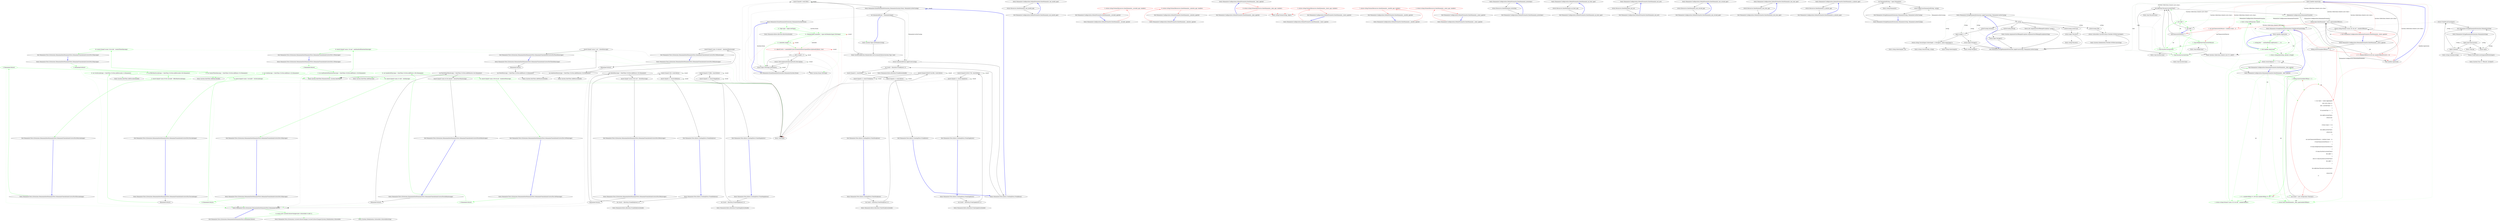 digraph  {
d27 [cluster="Humanizer.Tests.Extensions.RomanianDateHumanizeTests.RomanianTranslationIsCorrectFor2SecondsAgo()", color=green, community=0, label="9: var twoSecondsAgo = DateTime.UtcNow.AddSeconds(-2).Humanize()", span="58-58"];
d26 [cluster="Humanizer.Tests.Extensions.RomanianDateHumanizeTests.RomanianTranslationIsCorrectFor2SecondsAgo()", label="RomanianCulture()", span="56-56"];
d28 [cluster="Humanizer.Tests.Extensions.RomanianDateHumanizeTests.RomanianTranslationIsCorrectFor2SecondsAgo()", color=green, community=0, label="6: Assert.Equal(''acum 2 secunde'', twoSecondsAgo)", span="60-60"];
d30 [cluster="System.DateTime.AddSeconds(double)", label="Entry System.DateTime.AddSeconds(double)", span="0-0"];
d7 [cluster="System.DateTime.Humanize(bool, System.DateTime?)", label="Entry System.DateTime.Humanize(bool, System.DateTime?)", span="21-21"];
d29 [cluster="Humanizer.Tests.Extensions.RomanianDateHumanizeTests.RomanianTranslationIsCorrectFor2SecondsAgo()", label="Exit Humanizer.Tests.Extensions.RomanianDateHumanizeTests.RomanianTranslationIsCorrectFor2SecondsAgo()", span="54-54"];
d8 [cluster="Unk.Equal", label="Entry Unk.Equal", span=""];
d32 [cluster="Humanizer.Tests.Extensions.RomanianDateHumanizeTests.RomanianTranslationIsCorrectFor59SecondsAgo()", color=green, community=0, label="5: RomanianCulture()", span="67-67"];
d31 [cluster="Humanizer.Tests.Extensions.RomanianDateHumanizeTests.RomanianTranslationIsCorrectFor59SecondsAgo()", label="Entry Humanizer.Tests.Extensions.RomanianDateHumanizeTests.RomanianTranslationIsCorrectFor59SecondsAgo()", span="65-65"];
d33 [cluster="Humanizer.Tests.Extensions.RomanianDateHumanizeTests.RomanianTranslationIsCorrectFor59SecondsAgo()", color=green, community=0, label="6: var fiftyNineSecondsAgo = DateTime.UtcNow.AddSeconds(-59).Humanize()", span="69-69"];
d5 [cluster="Humanizer.Tests.Extensions.RomanianDateHumanizeTests.RomanianCulture()", label="Entry Humanizer.Tests.Extensions.RomanianDateHumanizeTests.RomanianCulture()", span="119-119"];
d34 [cluster="Humanizer.Tests.Extensions.RomanianDateHumanizeTests.RomanianTranslationIsCorrectFor59SecondsAgo()", color=green, community=0, label="5: Assert.Equal(''acum 59 de secunde'', fiftyNineSecondsAgo)", span="71-71"];
d35 [cluster="Humanizer.Tests.Extensions.RomanianDateHumanizeTests.RomanianTranslationIsCorrectFor59SecondsAgo()", label="Exit Humanizer.Tests.Extensions.RomanianDateHumanizeTests.RomanianTranslationIsCorrectFor59SecondsAgo()", span="65-65"];
d37 [cluster="Humanizer.Tests.Extensions.RomanianDateHumanizeTests.RomanianTranslationIsCorrectFor10DaysAgo()", color=green, community=0, label="6: RomanianCulture()", span="78-78"];
d36 [cluster="Humanizer.Tests.Extensions.RomanianDateHumanizeTests.RomanianTranslationIsCorrectFor10DaysAgo()", label="Entry Humanizer.Tests.Extensions.RomanianDateHumanizeTests.RomanianTranslationIsCorrectFor10DaysAgo()", span="76-76"];
d38 [cluster="Humanizer.Tests.Extensions.RomanianDateHumanizeTests.RomanianTranslationIsCorrectFor10DaysAgo()", color=green, community=0, label="5: var tenDaysAgo = DateTime.UtcNow.AddDays(-10).Humanize()", span="80-80"];
d39 [cluster="Humanizer.Tests.Extensions.RomanianDateHumanizeTests.RomanianTranslationIsCorrectFor10DaysAgo()", color=green, community=0, label="10: Assert.Equal(''acum 10 zile'', tenDaysAgo)", span="82-82"];
d41 [cluster="System.DateTime.AddDays(double)", label="Entry System.DateTime.AddDays(double)", span="0-0"];
d40 [cluster="Humanizer.Tests.Extensions.RomanianDateHumanizeTests.RomanianTranslationIsCorrectFor10DaysAgo()", label="Exit Humanizer.Tests.Extensions.RomanianDateHumanizeTests.RomanianTranslationIsCorrectFor10DaysAgo()", span="76-76"];
d43 [cluster="Humanizer.Tests.Extensions.RomanianDateHumanizeTests.RomanianTranslationIsCorrectFor23DaysAgo()", color=green, community=0, label="5: RomanianCulture()", span="89-89"];
d42 [cluster="Humanizer.Tests.Extensions.RomanianDateHumanizeTests.RomanianTranslationIsCorrectFor23DaysAgo()", label="Entry Humanizer.Tests.Extensions.RomanianDateHumanizeTests.RomanianTranslationIsCorrectFor23DaysAgo()", span="87-87"];
d44 [cluster="Humanizer.Tests.Extensions.RomanianDateHumanizeTests.RomanianTranslationIsCorrectFor23DaysAgo()", color=green, community=0, label="6: var twentyThreeDaysAgo = DateTime.UtcNow.AddDays(-23).Humanize()", span="91-91"];
d45 [cluster="Humanizer.Tests.Extensions.RomanianDateHumanizeTests.RomanianTranslationIsCorrectFor23DaysAgo()", color=green, community=0, label="10: Assert.Equal(''acum 23 de zile'', twentyThreeDaysAgo)", span="93-93"];
d46 [cluster="Humanizer.Tests.Extensions.RomanianDateHumanizeTests.RomanianTranslationIsCorrectFor23DaysAgo()", label="Exit Humanizer.Tests.Extensions.RomanianDateHumanizeTests.RomanianTranslationIsCorrectFor23DaysAgo()", span="87-87"];
d48 [cluster="Humanizer.Tests.Extensions.RomanianDateHumanizeTests.RomanianTranslationIsCorrectFor119YearsAgo()", color=green, community=0, label="1: RomanianCulture()", span="100-100"];
d47 [cluster="Humanizer.Tests.Extensions.RomanianDateHumanizeTests.RomanianTranslationIsCorrectFor119YearsAgo()", label="Entry Humanizer.Tests.Extensions.RomanianDateHumanizeTests.RomanianTranslationIsCorrectFor119YearsAgo()", span="98-98"];
d49 [cluster="Humanizer.Tests.Extensions.RomanianDateHumanizeTests.RomanianTranslationIsCorrectFor119YearsAgo()", color=green, community=0, label="5: var oneHundredNineteenYearsAgo = DateTime.UtcNow.AddYears(-119).Humanize()", span="102-102"];
d50 [cluster="Humanizer.Tests.Extensions.RomanianDateHumanizeTests.RomanianTranslationIsCorrectFor119YearsAgo()", color=green, community=0, label="6: Assert.Equal(''acum 119 ani'', oneHundredNineteenYearsAgo)", span="104-104"];
d52 [cluster="System.DateTime.AddYears(int)", label="Entry System.DateTime.AddYears(int)", span="0-0"];
d51 [cluster="Humanizer.Tests.Extensions.RomanianDateHumanizeTests.RomanianTranslationIsCorrectFor119YearsAgo()", label="Exit Humanizer.Tests.Extensions.RomanianDateHumanizeTests.RomanianTranslationIsCorrectFor119YearsAgo()", span="98-98"];
d54 [cluster="Humanizer.Tests.Extensions.RomanianDateHumanizeTests.RomanianTranslationIsCorrectFor100YearsAgo()", color=green, community=0, label="5: RomanianCulture()", span="111-111"];
d53 [cluster="Humanizer.Tests.Extensions.RomanianDateHumanizeTests.RomanianTranslationIsCorrectFor100YearsAgo()", label="Entry Humanizer.Tests.Extensions.RomanianDateHumanizeTests.RomanianTranslationIsCorrectFor100YearsAgo()", span="109-109"];
d55 [cluster="Humanizer.Tests.Extensions.RomanianDateHumanizeTests.RomanianTranslationIsCorrectFor100YearsAgo()", color=green, community=0, label="6: var hunderedYearsAgo = DateTime.UtcNow.AddYears(-100).Humanize()", span="113-113"];
d56 [cluster="Humanizer.Tests.Extensions.RomanianDateHumanizeTests.RomanianTranslationIsCorrectFor100YearsAgo()", color=green, community=0, label="10: Assert.Equal(''acum 100 de ani'', hunderedYearsAgo)", span="115-115"];
d57 [cluster="Humanizer.Tests.Extensions.RomanianDateHumanizeTests.RomanianTranslationIsCorrectFor100YearsAgo()", label="Exit Humanizer.Tests.Extensions.RomanianDateHumanizeTests.RomanianTranslationIsCorrectFor100YearsAgo()", span="109-109"];
d58 [cluster="Humanizer.Tests.Extensions.RomanianDateHumanizeTests.RomanianCulture()", color=green, community=0, label="6: return new CurrentCultureChanger(new CultureInfo(''ro-RO''));", span="121-121"];
d59 [cluster="Humanizer.Tests.Extensions.RomanianDateHumanizeTests.RomanianCulture()", label="Exit Humanizer.Tests.Extensions.RomanianDateHumanizeTests.RomanianCulture()", span="119-119"];
d60 [cluster="Humanizer.Tests.Extensions.CurrentCultureChanger.CurrentCultureChanger(System.Globalization.CultureInfo)", label="Entry Humanizer.Tests.Extensions.CurrentCultureChanger.CurrentCultureChanger(System.Globalization.CultureInfo)", span="14-14"];
d61 [cluster="System.Globalization.CultureInfo.CultureInfo(string)", label="Entry System.Globalization.CultureInfo.CultureInfo(string)", span="0-0"];
d25 [cluster="Humanizer.Tests.Extensions.RomanianDateHumanizeTests.RomanianTranslationIsCorrectFor2SecondsAgo()", label="Entry Humanizer.Tests.Extensions.RomanianDateHumanizeTests.RomanianTranslationIsCorrectFor2SecondsAgo()", span="54-54"];
d2 [cluster="Humanizer.Tests.Extensions.RomanianDateHumanizeTests.RomanianTranslationIsCorrectForThreeHoursAgo()", label="var threeHoursAgo = DateTime.UtcNow.AddHours(-3).Humanize()", span="14-14"];
d11 [cluster="Humanizer.Tests.Extensions.RomanianDateHumanizeTests.RomanianTranslationIsCorrectFor20HoursAgo()", label="var threeHoursAgo = DateTime.UtcNow.AddHours(-20).Humanize()", span="25-25"];
d16 [cluster="Humanizer.Tests.Extensions.RomanianDateHumanizeTests.RomanianTranslationIsCorrectFor19MinutesAgo()", label="var nineteenMinutesAgo = DateTime.UtcNow.AddMinutes(-19).Humanize()", span="36-36"];
d22 [cluster="Humanizer.Tests.Extensions.RomanianDateHumanizeTests.RomanianTranslationIsCorrectFor44MinutesAgo()", label="var fourtyFourMinutesAgo = DateTime.UtcNow.AddMinutes(-44).Humanize()", span="47-47"];
d3 [cluster="Humanizer.Tests.Extensions.RomanianDateHumanizeTests.RomanianTranslationIsCorrectForThreeHoursAgo()", label="Assert.Equal(''acum 3 ore'', threeHoursAgo)", span="16-16"];
d12 [cluster="Humanizer.Tests.Extensions.RomanianDateHumanizeTests.RomanianTranslationIsCorrectFor20HoursAgo()", label="Assert.Equal(''acum 20 de ore'', threeHoursAgo)", span="27-27"];
d17 [cluster="Humanizer.Tests.Extensions.RomanianDateHumanizeTests.RomanianTranslationIsCorrectFor19MinutesAgo()", label="Assert.Equal(''acum 19 minute'', nineteenMinutesAgo)", span="38-38"];
d23 [cluster="Humanizer.Tests.Extensions.RomanianDateHumanizeTests.RomanianTranslationIsCorrectFor44MinutesAgo()", label="Assert.Equal(''acum 44 de minute'', fourtyFourMinutesAgo)", span="49-49"];
d1 [cluster="Humanizer.Tests.Extensions.RomanianDateHumanizeTests.RomanianTranslationIsCorrectForThreeHoursAgo()", label="RomanianCulture()", span="12-12"];
d10 [cluster="Humanizer.Tests.Extensions.RomanianDateHumanizeTests.RomanianTranslationIsCorrectFor20HoursAgo()", label="RomanianCulture()", span="23-23"];
d15 [cluster="Humanizer.Tests.Extensions.RomanianDateHumanizeTests.RomanianTranslationIsCorrectFor19MinutesAgo()", label="RomanianCulture()", span="34-34"];
d21 [cluster="Humanizer.Tests.Extensions.RomanianDateHumanizeTests.RomanianTranslationIsCorrectFor44MinutesAgo()", label="RomanianCulture()", span="45-45"];
d6 [cluster="System.DateTime.AddHours(double)", label="Entry System.DateTime.AddHours(double)", span="0-0"];
d19 [cluster="System.DateTime.AddMinutes(double)", label="Entry System.DateTime.AddMinutes(double)", span="0-0"];
d4 [cluster="Humanizer.Tests.Extensions.RomanianDateHumanizeTests.RomanianTranslationIsCorrectForThreeHoursAgo()", label="Exit Humanizer.Tests.Extensions.RomanianDateHumanizeTests.RomanianTranslationIsCorrectForThreeHoursAgo()", span="10-10"];
d13 [cluster="Humanizer.Tests.Extensions.RomanianDateHumanizeTests.RomanianTranslationIsCorrectFor20HoursAgo()", label="Exit Humanizer.Tests.Extensions.RomanianDateHumanizeTests.RomanianTranslationIsCorrectFor20HoursAgo()", span="21-21"];
d18 [cluster="Humanizer.Tests.Extensions.RomanianDateHumanizeTests.RomanianTranslationIsCorrectFor19MinutesAgo()", label="Exit Humanizer.Tests.Extensions.RomanianDateHumanizeTests.RomanianTranslationIsCorrectFor19MinutesAgo()", span="32-32"];
d24 [cluster="Humanizer.Tests.Extensions.RomanianDateHumanizeTests.RomanianTranslationIsCorrectFor44MinutesAgo()", label="Exit Humanizer.Tests.Extensions.RomanianDateHumanizeTests.RomanianTranslationIsCorrectFor44MinutesAgo()", span="43-43"];
d0 [cluster="Humanizer.Tests.Extensions.RomanianDateHumanizeTests.RomanianTranslationIsCorrectForThreeHoursAgo()", label="Entry Humanizer.Tests.Extensions.RomanianDateHumanizeTests.RomanianTranslationIsCorrectForThreeHoursAgo()", span="10-10"];
d9 [cluster="Humanizer.Tests.Extensions.RomanianDateHumanizeTests.RomanianTranslationIsCorrectFor20HoursAgo()", label="Entry Humanizer.Tests.Extensions.RomanianDateHumanizeTests.RomanianTranslationIsCorrectFor20HoursAgo()", span="21-21"];
d14 [cluster="Humanizer.Tests.Extensions.RomanianDateHumanizeTests.RomanianTranslationIsCorrectFor19MinutesAgo()", label="Entry Humanizer.Tests.Extensions.RomanianDateHumanizeTests.RomanianTranslationIsCorrectFor19MinutesAgo()", span="32-32"];
d20 [cluster="Humanizer.Tests.Extensions.RomanianDateHumanizeTests.RomanianTranslationIsCorrectFor44MinutesAgo()", label="Entry Humanizer.Tests.Extensions.RomanianDateHumanizeTests.RomanianTranslationIsCorrectFor44MinutesAgo()", span="43-43"];
m0_28 [cluster="Humanizer.Configuration.DefaultFormatter.DateHumanize_one_month_ago()", file="DefaultFormatter.cs", label="Entry Humanizer.Configuration.DefaultFormatter.DateHumanize_one_month_ago()", span="51-51"];
m0_29 [cluster="Humanizer.Configuration.DefaultFormatter.DateHumanize_one_month_ago()", file="DefaultFormatter.cs", label="return Resources.DateHumanize_one_month_ago;", span="53-53"];
m0_30 [cluster="Humanizer.Configuration.DefaultFormatter.DateHumanize_one_month_ago()", file="DefaultFormatter.cs", label="Exit Humanizer.Configuration.DefaultFormatter.DateHumanize_one_month_ago()", span="51-51"];
m0_0 [cluster="Humanizer.Configuration.DefaultFormatter.DateHumanize__days_ago(int)", file="DefaultFormatter.cs", label="Entry Humanizer.Configuration.DefaultFormatter.DateHumanize__days_ago(int)", span="6-6"];
m0_1 [cluster="Humanizer.Configuration.DefaultFormatter.DateHumanize__days_ago(int)", color=red, community=0, file="DefaultFormatter.cs", label="9: return string.Format(Resources.DateHumanize__days_ago, number);", span="8-8"];
m0_2 [cluster="Humanizer.Configuration.DefaultFormatter.DateHumanize__days_ago(int)", file="DefaultFormatter.cs", label="Exit Humanizer.Configuration.DefaultFormatter.DateHumanize__days_ago(int)", span="6-6"];
m0_13 [cluster="Humanizer.Configuration.DefaultFormatter.DateHumanize__seconds_ago(int)", file="DefaultFormatter.cs", label="Entry Humanizer.Configuration.DefaultFormatter.DateHumanize__seconds_ago(int)", span="26-26"];
m0_14 [cluster="Humanizer.Configuration.DefaultFormatter.DateHumanize__seconds_ago(int)", color=red, community=0, file="DefaultFormatter.cs", label="2: return string.Format(Resources.DateHumanize__seconds_ago, number);", span="28-28"];
m0_15 [cluster="Humanizer.Configuration.DefaultFormatter.DateHumanize__seconds_ago(int)", file="DefaultFormatter.cs", label="Exit Humanizer.Configuration.DefaultFormatter.DateHumanize__seconds_ago(int)", span="26-26"];
m0_7 [cluster="Humanizer.Configuration.DefaultFormatter.DateHumanize__minutes_ago(int)", file="DefaultFormatter.cs", label="Entry Humanizer.Configuration.DefaultFormatter.DateHumanize__minutes_ago(int)", span="16-16"];
m0_8 [cluster="Humanizer.Configuration.DefaultFormatter.DateHumanize__minutes_ago(int)", color=red, community=0, file="DefaultFormatter.cs", label="9: return string.Format(Resources.DateHumanize__minutes_ago, number);", span="18-18"];
m0_9 [cluster="Humanizer.Configuration.DefaultFormatter.DateHumanize__minutes_ago(int)", file="DefaultFormatter.cs", label="Exit Humanizer.Configuration.DefaultFormatter.DateHumanize__minutes_ago(int)", span="16-16"];
m0_4 [cluster="Humanizer.Configuration.DefaultFormatter.DateHumanize__hours_ago(int)", file="DefaultFormatter.cs", label="Entry Humanizer.Configuration.DefaultFormatter.DateHumanize__hours_ago(int)", span="11-11"];
m0_5 [cluster="Humanizer.Configuration.DefaultFormatter.DateHumanize__hours_ago(int)", color=red, community=0, file="DefaultFormatter.cs", label="2: return string.Format(Resources.DateHumanize__hours_ago, number);", span="13-13"];
m0_6 [cluster="Humanizer.Configuration.DefaultFormatter.DateHumanize__hours_ago(int)", file="DefaultFormatter.cs", label="Exit Humanizer.Configuration.DefaultFormatter.DateHumanize__hours_ago(int)", span="11-11"];
m0_37 [cluster="Humanizer.Configuration.DefaultFormatter.DateHumanize_yesterday()", file="DefaultFormatter.cs", label="Entry Humanizer.Configuration.DefaultFormatter.DateHumanize_yesterday()", span="66-66"];
m0_38 [cluster="Humanizer.Configuration.DefaultFormatter.DateHumanize_yesterday()", file="DefaultFormatter.cs", label="return Resources.DateHumanize_yesterday;", span="68-68"];
m0_39 [cluster="Humanizer.Configuration.DefaultFormatter.DateHumanize_yesterday()", file="DefaultFormatter.cs", label="Exit Humanizer.Configuration.DefaultFormatter.DateHumanize_yesterday()", span="66-66"];
m0_10 [cluster="Humanizer.Configuration.DefaultFormatter.DateHumanize__months_ago(int)", file="DefaultFormatter.cs", label="Entry Humanizer.Configuration.DefaultFormatter.DateHumanize__months_ago(int)", span="21-21"];
m0_11 [cluster="Humanizer.Configuration.DefaultFormatter.DateHumanize__months_ago(int)", color=red, community=0, file="DefaultFormatter.cs", label="7: return string.Format(Resources.DateHumanize__months_ago, number);", span="23-23"];
m0_12 [cluster="Humanizer.Configuration.DefaultFormatter.DateHumanize__months_ago(int)", file="DefaultFormatter.cs", label="Exit Humanizer.Configuration.DefaultFormatter.DateHumanize__months_ago(int)", span="21-21"];
m0_22 [cluster="Humanizer.Configuration.DefaultFormatter.DateHumanize_an_hour_ago()", file="DefaultFormatter.cs", label="Entry Humanizer.Configuration.DefaultFormatter.DateHumanize_an_hour_ago()", span="41-41"];
m0_23 [cluster="Humanizer.Configuration.DefaultFormatter.DateHumanize_an_hour_ago()", file="DefaultFormatter.cs", label="return Resources.DateHumanize_an_hour_ago;", span="43-43"];
m0_24 [cluster="Humanizer.Configuration.DefaultFormatter.DateHumanize_an_hour_ago()", file="DefaultFormatter.cs", label="Exit Humanizer.Configuration.DefaultFormatter.DateHumanize_an_hour_ago()", span="41-41"];
m0_25 [cluster="Humanizer.Configuration.DefaultFormatter.DateHumanize_not_yet()", file="DefaultFormatter.cs", label="Entry Humanizer.Configuration.DefaultFormatter.DateHumanize_not_yet()", span="46-46"];
m0_26 [cluster="Humanizer.Configuration.DefaultFormatter.DateHumanize_not_yet()", file="DefaultFormatter.cs", label="return Resources.DateHumanize_not_yet;", span="48-48"];
m0_27 [cluster="Humanizer.Configuration.DefaultFormatter.DateHumanize_not_yet()", file="DefaultFormatter.cs", label="Exit Humanizer.Configuration.DefaultFormatter.DateHumanize_not_yet()", span="46-46"];
m0_16 [cluster="Humanizer.Configuration.DefaultFormatter.DateHumanize__years_ago(int)", file="DefaultFormatter.cs", label="Entry Humanizer.Configuration.DefaultFormatter.DateHumanize__years_ago(int)", span="31-31"];
m0_17 [cluster="Humanizer.Configuration.DefaultFormatter.DateHumanize__years_ago(int)", color=red, community=0, file="DefaultFormatter.cs", label="2: return string.Format(Resources.DateHumanize__years_ago, number);", span="33-33"];
m0_18 [cluster="Humanizer.Configuration.DefaultFormatter.DateHumanize__years_ago(int)", file="DefaultFormatter.cs", label="Exit Humanizer.Configuration.DefaultFormatter.DateHumanize__years_ago(int)", span="31-31"];
m0_31 [cluster="Humanizer.Configuration.DefaultFormatter.DateHumanize_one_second_ago()", file="DefaultFormatter.cs", label="Entry Humanizer.Configuration.DefaultFormatter.DateHumanize_one_second_ago()", span="56-56"];
m0_32 [cluster="Humanizer.Configuration.DefaultFormatter.DateHumanize_one_second_ago()", file="DefaultFormatter.cs", label="return Resources.DateHumanize_one_second_ago;", span="58-58"];
m0_33 [cluster="Humanizer.Configuration.DefaultFormatter.DateHumanize_one_second_ago()", file="DefaultFormatter.cs", label="Exit Humanizer.Configuration.DefaultFormatter.DateHumanize_one_second_ago()", span="56-56"];
m0_3 [cluster="string.Format(string, object)", file="DefaultFormatter.cs", label="Entry string.Format(string, object)", span="0-0"];
m0_34 [cluster="Humanizer.Configuration.DefaultFormatter.DateHumanize_one_year_ago()", file="DefaultFormatter.cs", label="Entry Humanizer.Configuration.DefaultFormatter.DateHumanize_one_year_ago()", span="61-61"];
m0_35 [cluster="Humanizer.Configuration.DefaultFormatter.DateHumanize_one_year_ago()", file="DefaultFormatter.cs", label="return Resources.DateHumanize_one_year_ago;", span="63-63"];
m0_36 [cluster="Humanizer.Configuration.DefaultFormatter.DateHumanize_one_year_ago()", file="DefaultFormatter.cs", label="Exit Humanizer.Configuration.DefaultFormatter.DateHumanize_one_year_ago()", span="61-61"];
m0_19 [cluster="Humanizer.Configuration.DefaultFormatter.DateHumanize_a_minute_ago()", file="DefaultFormatter.cs", label="Entry Humanizer.Configuration.DefaultFormatter.DateHumanize_a_minute_ago()", span="36-36"];
m0_20 [cluster="Humanizer.Configuration.DefaultFormatter.DateHumanize_a_minute_ago()", file="DefaultFormatter.cs", label="return Resources.DateHumanize_a_minute_ago;", span="38-38"];
m0_21 [cluster="Humanizer.Configuration.DefaultFormatter.DateHumanize_a_minute_ago()", file="DefaultFormatter.cs", label="Exit Humanizer.Configuration.DefaultFormatter.DateHumanize_a_minute_ago()", span="36-36"];
m1_13 [cluster="Humanizer.Tests.Bytes.CreatingTests.FromBits()", file="IFormatter.cs", label="Assert.Equal(8, result.Bits)", span="25-25"];
m1_23 [cluster="Humanizer.Tests.Bytes.CreatingTests.FromKilobytes()", file="IFormatter.cs", label="Entry Humanizer.Tests.Bytes.CreatingTests.FromKilobytes()", span="39-39"];
m1_24 [cluster="Humanizer.Tests.Bytes.CreatingTests.FromKilobytes()", file="IFormatter.cs", label="var result = ByteSize.FromKilobytes(1.5)", span="41-41"];
m1_25 [cluster="Humanizer.Tests.Bytes.CreatingTests.FromKilobytes()", file="IFormatter.cs", label="Assert.Equal(1536, result.Bytes)", span="43-43"];
m1_26 [cluster="Humanizer.Tests.Bytes.CreatingTests.FromKilobytes()", file="IFormatter.cs", label="Assert.Equal(1.5, result.Kilobytes)", span="44-44"];
m1_27 [cluster="Humanizer.Tests.Bytes.CreatingTests.FromKilobytes()", file="IFormatter.cs", label="Exit Humanizer.Tests.Bytes.CreatingTests.FromKilobytes()", span="39-39"];
m1_16 [cluster="Humanizer.EnumHumanizeExtensions.Humanize(System.Enum, Humanizer.LetterCasing)", file="IFormatter.cs", label="return humanizedEnum.ApplyCase(casing);", span="30-30"];
m1_29 [cluster="Humanizer.Tests.Bytes.CreatingTests.FromMegabytes()", file="IFormatter.cs", label="Entry Humanizer.Tests.Bytes.CreatingTests.FromMegabytes()", span="48-48"];
m1_30 [cluster="Humanizer.Tests.Bytes.CreatingTests.FromMegabytes()", file="IFormatter.cs", label="var result = ByteSize.FromMegabytes(1.5)", span="50-50"];
m1_31 [cluster="Humanizer.Tests.Bytes.CreatingTests.FromMegabytes()", file="IFormatter.cs", label="Assert.Equal(1572864, result.Bytes)", span="52-52"];
m1_32 [cluster="Humanizer.Tests.Bytes.CreatingTests.FromMegabytes()", file="IFormatter.cs", label="Assert.Equal(1.5, result.Megabytes)", span="53-53"];
m1_33 [cluster="Humanizer.Tests.Bytes.CreatingTests.FromMegabytes()", file="IFormatter.cs", label="Exit Humanizer.Tests.Bytes.CreatingTests.FromMegabytes()", span="48-48"];
m1_11 [cluster="System.Type.GetMember(string)", file="IFormatter.cs", label="Entry System.Type.GetMember(string)", span="0-0"];
m1_12 [cluster="System.Reflection.MemberInfo.GetCustomAttributes(System.Type, bool)", file="IFormatter.cs", label="Entry System.Reflection.MemberInfo.GetCustomAttributes(System.Type, bool)", span="0-0"];
m1_14 [cluster="Humanizer.EnumHumanizeExtensions.Humanize(System.Enum, Humanizer.LetterCasing)", file="IFormatter.cs", label="Entry Humanizer.EnumHumanizeExtensions.Humanize(System.Enum, Humanizer.LetterCasing)", span="26-26"];
m1_15 [cluster="Humanizer.EnumHumanizeExtensions.Humanize(System.Enum, Humanizer.LetterCasing)", file="IFormatter.cs", label="var humanizedEnum = Humanize(input)", span="28-28"];
m1_9 [cluster="Humanizer.Bytes.ByteSize.ByteSize(double)", file="IFormatter.cs", label="Entry Humanizer.Bytes.ByteSize.ByteSize(double)", span="80-80"];
m1_0 [cluster="Humanizer.EnumHumanizeExtensions.Humanize(System.Enum)", file="IFormatter.cs", label="Entry Humanizer.EnumHumanizeExtensions.Humanize(System.Enum)", span="8-8"];
m1_1 [cluster="Humanizer.EnumHumanizeExtensions.Humanize(System.Enum)", color=green, community=0, file="IFormatter.cs", label="11: Type type = input.GetType()", span="10-10"];
m1_2 [cluster="Humanizer.EnumHumanizeExtensions.Humanize(System.Enum)", color=green, community=0, file="IFormatter.cs", label="11: MemberInfo[] memInfo = type.GetMember(input.ToString())", span="11-11"];
m1_3 [cluster="Humanizer.EnumHumanizeExtensions.Humanize(System.Enum)", color=green, community=0, file="IFormatter.cs", label="11: memInfo.Length > 0", span="13-13"];
m1_4 [cluster="Humanizer.EnumHumanizeExtensions.Humanize(System.Enum)", color=red, community=0, file="IFormatter.cs", label="11: object[] attrs = memInfo[0].GetCustomAttributes(typeof(DescriptionAttribute), true)", span="15-15"];
m1_5 [cluster="Humanizer.EnumHumanizeExtensions.Humanize(System.Enum)", file="IFormatter.cs", label="attrs.Length > 0", span="17-17"];
m1_6 [cluster="Humanizer.EnumHumanizeExtensions.Humanize(System.Enum)", file="IFormatter.cs", label="return ((DescriptionAttribute)attrs[0]).Description;", span="19-19"];
m1_7 [cluster="Humanizer.EnumHumanizeExtensions.Humanize(System.Enum)", file="IFormatter.cs", label="return input.ToString().Humanize();", span="23-23"];
m1_8 [cluster="Humanizer.EnumHumanizeExtensions.Humanize(System.Enum)", file="IFormatter.cs", label="Exit Humanizer.EnumHumanizeExtensions.Humanize(System.Enum)", span="8-8"];
m1_34 [cluster="Humanizer.Bytes.ByteSize.FromMegabytes(double)", file="IFormatter.cs", label="Entry Humanizer.Bytes.ByteSize.FromMegabytes(double)", span="108-108"];
m1_22 [cluster="Humanizer.Bytes.ByteSize.FromBytes(double)", file="IFormatter.cs", label="Entry Humanizer.Bytes.ByteSize.FromBytes(double)", span="98-98"];
m1_18 [cluster="Humanizer.Tests.Bytes.CreatingTests.FromBytes()", file="IFormatter.cs", label="var result = ByteSize.FromBytes(1.5)", span="32-32"];
m1_10 [cluster="System.Enum.ToString()", file="IFormatter.cs", label="Entry System.Enum.ToString()", span="0-0"];
m1_17 [cluster="Humanizer.Tests.Bytes.CreatingTests.FromBytes()", file="IFormatter.cs", label="Entry Humanizer.Tests.Bytes.CreatingTests.FromBytes()", span="30-30"];
m1_46 [cluster="Humanizer.Bytes.ByteSize.FromTerabytes(double)", file="IFormatter.cs", label="Entry Humanizer.Bytes.ByteSize.FromTerabytes(double)", span="118-118"];
m1_40 [cluster="Humanizer.Bytes.ByteSize.FromGigabytes(double)", file="IFormatter.cs", label="Entry Humanizer.Bytes.ByteSize.FromGigabytes(double)", span="113-113"];
m1_19 [cluster="Humanizer.Tests.Bytes.CreatingTests.FromBytes()", file="IFormatter.cs", label="Assert.Equal(12, result.Bits)", span="34-34"];
m1_20 [cluster="Humanizer.Tests.Bytes.CreatingTests.FromBytes()", file="IFormatter.cs", label="Assert.Equal(1.5, result.Bytes)", span="35-35"];
m1_21 [cluster="Humanizer.Tests.Bytes.CreatingTests.FromBytes()", file="IFormatter.cs", label="Exit Humanizer.Tests.Bytes.CreatingTests.FromBytes()", span="30-30"];
m1_28 [cluster="Humanizer.Bytes.ByteSize.FromKilobytes(double)", file="IFormatter.cs", label="Entry Humanizer.Bytes.ByteSize.FromKilobytes(double)", span="103-103"];
m1_41 [cluster="Humanizer.Tests.Bytes.CreatingTests.FromTerabytes()", file="IFormatter.cs", label="Entry Humanizer.Tests.Bytes.CreatingTests.FromTerabytes()", span="66-66"];
m1_42 [cluster="Humanizer.Tests.Bytes.CreatingTests.FromTerabytes()", file="IFormatter.cs", label="var result = ByteSize.FromTerabytes(1.5)", span="68-68"];
m1_43 [cluster="Humanizer.Tests.Bytes.CreatingTests.FromTerabytes()", file="IFormatter.cs", label="Assert.Equal(1649267441664, result.Bytes)", span="70-70"];
m1_44 [cluster="Humanizer.Tests.Bytes.CreatingTests.FromTerabytes()", file="IFormatter.cs", label="Assert.Equal(1.5, result.Terabytes)", span="71-71"];
m1_45 [cluster="Humanizer.Tests.Bytes.CreatingTests.FromTerabytes()", file="IFormatter.cs", label="Exit Humanizer.Tests.Bytes.CreatingTests.FromTerabytes()", span="66-66"];
m1_35 [cluster="Humanizer.Tests.Bytes.CreatingTests.FromGigabytes()", file="IFormatter.cs", label="Entry Humanizer.Tests.Bytes.CreatingTests.FromGigabytes()", span="57-57"];
m1_36 [cluster="Humanizer.Tests.Bytes.CreatingTests.FromGigabytes()", file="IFormatter.cs", label="var result = ByteSize.FromGigabytes(1.5)", span="59-59"];
m1_37 [cluster="Humanizer.Tests.Bytes.CreatingTests.FromGigabytes()", file="IFormatter.cs", label="Assert.Equal(1610612736, result.Bytes)", span="61-61"];
m1_38 [cluster="Humanizer.Tests.Bytes.CreatingTests.FromGigabytes()", file="IFormatter.cs", label="Assert.Equal(1.5, result.Gigabytes)", span="62-62"];
m1_39 [cluster="Humanizer.Tests.Bytes.CreatingTests.FromGigabytes()", file="IFormatter.cs", label="Exit Humanizer.Tests.Bytes.CreatingTests.FromGigabytes()", span="57-57"];
m2_51 [cluster="string.Humanize()", file="RomanianFormatter.cs", label="Entry string.Humanize()", span="49-49"];
m2_15 [cluster="lambda expression", file="RomanianFormatter.cs", label="Entry lambda expression", span="14-43"];
m2_10 [cluster="Humanizer.Configuration.RomanianFormatter.DateHumanize__days_ago(int)", color=green, community=0, file="RomanianFormatter.cs", label="1: Debug.Assert(numberOfDays > 1)", span="20-20"];
m2_44 [cluster="Unk.Any", file="RomanianFormatter.cs", label="Entry Unk.Any", span=""];
m2_45 [cluster="string.Contains(string)", file="RomanianFormatter.cs", label="Entry string.Contains(string)", span="0-0"];
m2_29 [cluster="lambda expression", file="RomanianFormatter.cs", label="list.Add(char.ToLower(currentChar))", span="40-40"];
m2_35 [cluster="char.IsLower(char)", file="RomanianFormatter.cs", label="Entry char.IsLower(char)", span="0-0"];
m2_33 [cluster="char.IsDigit(char)", file="RomanianFormatter.cs", label="Entry char.IsDigit(char)", span="0-0"];
m2_8 [cluster="Humanizer.StringHumanizeExtensions.FromPascalCase(string)", file="RomanianFormatter.cs", label="return result.Replace('' i '', '' I '');", span="46-46"];
m2_14 [cluster="Humanizer.Configuration.RomanianFormatter.DateHumanize__days_ago(int)", file="RomanianFormatter.cs", label="Exit Humanizer.Configuration.RomanianFormatter.DateHumanize__days_ago(int)", span="18-18"];
m2_0 [cluster="lambda expression", file="RomanianFormatter.cs", label="Entry lambda expression", span="9-9"];
m2_1 [cluster="lambda expression", color=green, community=0, file="RomanianFormatter.cs", label="1: string.Join('' '', methodName.Split(new[] { '_' }))", span="9-9"];
m2_2 [cluster="lambda expression", color=green, community=0, file="RomanianFormatter.cs", label="1: Exit lambda expression", span="9-9"];
m2_3 [cluster="string.Split(params char[])", color=green, community=0, file="RomanianFormatter.cs", label="1: Entry string.Split(params char[])", span="0-0"];
m2_4 [cluster="string.Join(string, params string[])", color=green, community=0, file="RomanianFormatter.cs", label="1: Entry string.Join(string, params string[])", span="0-0"];
m2_5 [cluster="Humanizer.StringHumanizeExtensions.FromPascalCase(string)", file="RomanianFormatter.cs", label="Entry Humanizer.StringHumanizeExtensions.FromPascalCase(string)", span="10-10"];
m2_46 [cluster="System.Func<T, TResult>.Invoke(T)", file="RomanianFormatter.cs", label="Entry System.Func<T, TResult>.Invoke(T)", span="0-0"];
m2_22 [cluster="lambda expression", color=red, community=0, file="RomanianFormatter.cs", label="1: var lastCharacterInTheList = list[list.Count - 1]", span="28-28"];
m2_68 [cluster="string.ToUpper()", file="RomanianFormatter.cs", label="Entry string.ToUpper()", span="0-0"];
m2_6 [cluster="Humanizer.StringHumanizeExtensions.FromPascalCase(string)", color=red, community=0, file="RomanianFormatter.cs", label="1: var chars = name.Aggregate(\r\n                new List<char>(),\r\n                (list, currentChar) =>\r\n                {\r\n                    if (currentChar == ' ')\r\n                    {\r\n                        list.Add(currentChar);\r\n                        return list;\r\n                    }\r\n\r\n                    if (list.Count == 0)\r\n                    {\r\n                        list.Add(currentChar);\r\n                        return list;\r\n                    }\r\n\r\n                    var lastCharacterInTheList = list[list.Count - 1];\r\n                    if (lastCharacterInTheList != ' ')\r\n                    {\r\n                        if (char.IsDigit(lastCharacterInTheList))\r\n                        {\r\n                            if (char.IsLetter(currentChar))\r\n                                list.Add(' ');\r\n                        }\r\n                        else if (!char.IsLower(currentChar))\r\n                            list.Add(' ');\r\n                    }\r\n\r\n                    list.Add(char.ToLower(currentChar));\r\n\r\n                    return list;\r\n                })", span="12-43"];
m2_13 [cluster="Humanizer.Configuration.RomanianFormatter.DateHumanize__days_ago(int)", color=green, community=0, file="RomanianFormatter.cs", label="1: return string.Format(''acum {0} de zile'', numberOfDays);", span="27-27"];
m2_12 [cluster="Humanizer.Configuration.RomanianFormatter.DateHumanize__days_ago(int)", color=green, community=0, file="RomanianFormatter.cs", label="1: return base.DateHumanize__days_ago(numberOfDays);", span="24-24"];
m2_11 [cluster="Humanizer.Configuration.RomanianFormatter.DateHumanize__days_ago(int)", color=green, community=0, file="RomanianFormatter.cs", label="1: 0 < numberOfDays % 100 && numberOfDays % 100 < 20", span="22-22"];
m2_69 [cluster="string.Substring(int, int)", file="RomanianFormatter.cs", label="Entry string.Substring(int, int)", span="0-0"];
m2_66 [cluster="System.Globalization.TextInfo.ToTitleCase(string)", file="RomanianFormatter.cs", label="Entry System.Globalization.TextInfo.ToTitleCase(string)", span="0-0"];
m2_23 [cluster="lambda expression", file="RomanianFormatter.cs", label="lastCharacterInTheList != ' '", span="29-29"];
m2_24 [cluster="lambda expression", color=green, community=0, file="RomanianFormatter.cs", label="1: char.IsDigit(lastCharacterInTheList)", span="31-31"];
m2_25 [cluster="lambda expression", color=green, community=0, file="RomanianFormatter.cs", label="1: char.IsLetter(currentChar)", span="33-33"];
m2_26 [cluster="lambda expression", color=green, community=0, file="RomanianFormatter.cs", label="1: list.Add(' ')", span="34-34"];
m2_27 [cluster="lambda expression", color=green, community=0, file="RomanianFormatter.cs", label="1: !char.IsLower(currentChar)", span="36-36"];
m2_28 [cluster="lambda expression", file="RomanianFormatter.cs", label="list.Add(' ')", span="37-37"];
m2_71 [cluster="string.Concat(string, string)", file="RomanianFormatter.cs", label="Entry string.Concat(string, string)", span="0-0"];
m2_37 [cluster="Humanizer.StringHumanizeExtensions.Humanize(string)", file="RomanianFormatter.cs", label="Entry Humanizer.StringHumanizeExtensions.Humanize(string)", span="49-49"];
m2_38 [cluster="Humanizer.StringHumanizeExtensions.Humanize(string)", file="RomanianFormatter.cs", label="!input.Any(Char.IsLower)", span="52-52"];
m2_39 [cluster="Humanizer.StringHumanizeExtensions.Humanize(string)", file="RomanianFormatter.cs", label="return input;", span="53-53"];
m2_40 [cluster="Humanizer.StringHumanizeExtensions.Humanize(string)", file="RomanianFormatter.cs", label="input.Contains(''_'')", span="55-55"];
m2_41 [cluster="Humanizer.StringHumanizeExtensions.Humanize(string)", file="RomanianFormatter.cs", label="return FromUnderscoreSeparatedWords(input);", span="56-56"];
m2_42 [cluster="Humanizer.StringHumanizeExtensions.Humanize(string)", file="RomanianFormatter.cs", label="return FromPascalCase(input);", span="58-58"];
m2_43 [cluster="Humanizer.StringHumanizeExtensions.Humanize(string)", file="RomanianFormatter.cs", label="Exit Humanizer.StringHumanizeExtensions.Humanize(string)", span="49-49"];
m2_34 [cluster="char.IsLetter(char)", file="RomanianFormatter.cs", label="Entry char.IsLetter(char)", span="0-0"];
m2_7 [cluster="Humanizer.StringHumanizeExtensions.FromPascalCase(string)", file="RomanianFormatter.cs", label="var result = new string(chars.ToArray())", span="45-45"];
m2_16 [cluster="Humanizer.Configuration.RomanianFormatter.DateHumanize__hours_ago(int)", file="RomanianFormatter.cs", label="Entry Humanizer.Configuration.RomanianFormatter.DateHumanize__hours_ago(int)", span="30-30"];
m2_17 [cluster="Humanizer.Configuration.RomanianFormatter.DateHumanize__hours_ago(int)", file="RomanianFormatter.cs", label="Debug.Assert(numberOfHours > 1)", span="32-32"];
m2_18 [cluster="Humanizer.Configuration.RomanianFormatter.DateHumanize__hours_ago(int)", color=red, community=0, file="RomanianFormatter.cs", label="1: 0 < numberOfHours%100 && numberOfHours%100 < 20", span="34-34"];
m2_19 [cluster="Humanizer.Configuration.RomanianFormatter.DateHumanize__hours_ago(int)", file="RomanianFormatter.cs", label="return base.DateHumanize__hours_ago(numberOfHours);", span="36-36"];
m2_20 [cluster="Humanizer.Configuration.RomanianFormatter.DateHumanize__hours_ago(int)", file="RomanianFormatter.cs", label="return string.Format(''acum {0} de ore'', numberOfHours);", span="39-39"];
m2_21 [cluster="Humanizer.Configuration.RomanianFormatter.DateHumanize__hours_ago(int)", color=red, community=0, file="RomanianFormatter.cs", label="1: Exit Humanizer.Configuration.RomanianFormatter.DateHumanize__hours_ago(int)", span="30-30"];
m2_30 [cluster="lambda expression", file="RomanianFormatter.cs", label="Humanizer.Configuration.RomanianFormatter", span=""];
m2_31 [cluster="lambda expression", file="RomanianFormatter.cs", label="Exit lambda expression", span="14-43"];
m2_72 [cluster="System.ArgumentOutOfRangeException.ArgumentOutOfRangeException(string)", file="RomanianFormatter.cs", label="Entry System.ArgumentOutOfRangeException.ArgumentOutOfRangeException(string)", span="0-0"];
m2_47 [cluster="Humanizer.StringHumanizeExtensions.Humanize(string, Humanizer.LetterCasing)", file="RomanianFormatter.cs", label="Entry Humanizer.StringHumanizeExtensions.Humanize(string, Humanizer.LetterCasing)", span="61-61"];
m2_48 [cluster="Humanizer.StringHumanizeExtensions.Humanize(string, Humanizer.LetterCasing)", file="RomanianFormatter.cs", label="var humanizedString = input.Humanize()", span="63-63"];
m2_49 [cluster="Humanizer.StringHumanizeExtensions.Humanize(string, Humanizer.LetterCasing)", file="RomanianFormatter.cs", label="return ApplyCase(humanizedString, casing);", span="65-65"];
m2_50 [cluster="Humanizer.StringHumanizeExtensions.Humanize(string, Humanizer.LetterCasing)", file="RomanianFormatter.cs", label="Exit Humanizer.StringHumanizeExtensions.Humanize(string, Humanizer.LetterCasing)", span="61-61"];
m2_36 [cluster="char.ToLower(char)", file="RomanianFormatter.cs", label="Entry char.ToLower(char)", span="0-0"];
m2_32 [cluster="System.Collections.Generic.List<T>.Add(T)", file="RomanianFormatter.cs", label="Entry System.Collections.Generic.List<T>.Add(T)", span="0-0"];
m2_52 [cluster="Humanizer.StringHumanizeExtensions.ApplyCase(string, Humanizer.LetterCasing)", file="RomanianFormatter.cs", label="Entry Humanizer.StringHumanizeExtensions.ApplyCase(string, Humanizer.LetterCasing)", span="68-68"];
m2_53 [cluster="Humanizer.StringHumanizeExtensions.ApplyCase(string, Humanizer.LetterCasing)", file="RomanianFormatter.cs", label=casing, span="70-70"];
m2_55 [cluster="Humanizer.StringHumanizeExtensions.ApplyCase(string, Humanizer.LetterCasing)", file="RomanianFormatter.cs", label="return CultureInfo.CurrentCulture.TextInfo.ToTitleCase(input);", span="73-73"];
m2_57 [cluster="Humanizer.StringHumanizeExtensions.ApplyCase(string, Humanizer.LetterCasing)", file="RomanianFormatter.cs", label="return input.ToLower();", span="76-76"];
m2_59 [cluster="Humanizer.StringHumanizeExtensions.ApplyCase(string, Humanizer.LetterCasing)", file="RomanianFormatter.cs", label="return input.ToUpper();", span="79-79"];
m2_61 [cluster="Humanizer.StringHumanizeExtensions.ApplyCase(string, Humanizer.LetterCasing)", file="RomanianFormatter.cs", label="input.Length >= 1", span="82-82"];
m2_62 [cluster="Humanizer.StringHumanizeExtensions.ApplyCase(string, Humanizer.LetterCasing)", file="RomanianFormatter.cs", label="return string.Concat(input.Substring(0, 1).ToUpper(), input.Substring(1));", span="83-83"];
m2_63 [cluster="Humanizer.StringHumanizeExtensions.ApplyCase(string, Humanizer.LetterCasing)", file="RomanianFormatter.cs", label="return input.ToUpper();", span="85-85"];
m2_54 [cluster="Humanizer.StringHumanizeExtensions.ApplyCase(string, Humanizer.LetterCasing)", file="RomanianFormatter.cs", label="LetterCasing.Title", span="72-72"];
m2_56 [cluster="Humanizer.StringHumanizeExtensions.ApplyCase(string, Humanizer.LetterCasing)", file="RomanianFormatter.cs", label="LetterCasing.LowerCase", span="75-75"];
m2_58 [cluster="Humanizer.StringHumanizeExtensions.ApplyCase(string, Humanizer.LetterCasing)", file="RomanianFormatter.cs", label="LetterCasing.AllCaps", span="78-78"];
m2_60 [cluster="Humanizer.StringHumanizeExtensions.ApplyCase(string, Humanizer.LetterCasing)", file="RomanianFormatter.cs", label="LetterCasing.Sentence", span="81-81"];
m2_64 [cluster="Humanizer.StringHumanizeExtensions.ApplyCase(string, Humanizer.LetterCasing)", file="RomanianFormatter.cs", label="throw new ArgumentOutOfRangeException(''casing'');", span="88-88"];
m2_65 [cluster="Humanizer.StringHumanizeExtensions.ApplyCase(string, Humanizer.LetterCasing)", file="RomanianFormatter.cs", label="Exit Humanizer.StringHumanizeExtensions.ApplyCase(string, Humanizer.LetterCasing)", span="68-68"];
m2_9 [cluster="Humanizer.Configuration.RomanianFormatter.DateHumanize__days_ago(int)", file="RomanianFormatter.cs", label="Entry Humanizer.Configuration.RomanianFormatter.DateHumanize__days_ago(int)", span="18-18"];
m2_67 [cluster="string.ToLower()", file="RomanianFormatter.cs", label="Entry string.ToLower()", span="0-0"];
m2_70 [cluster="string.Substring(int)", file="RomanianFormatter.cs", label="Entry string.Substring(int)", span="0-0"];
d27 -> d28  [color=green, key=0, style=solid];
d27 -> d30  [color=green, key=2, style=dotted];
d27 -> d7  [color=green, key=2, style=dotted];
d26 -> d27  [color=green, key=0, style=solid];
d26 -> d5  [key=2, style=dotted];
d28 -> d29  [color=green, key=0, style=solid];
d28 -> d8  [color=green, key=2, style=dotted];
d29 -> d25  [color=blue, key=0, style=bold];
d32 -> d33  [color=green, key=0, style=solid];
d32 -> d5  [color=green, key=2, style=dotted];
d31 -> d32  [color=green, key=0, style=solid];
d33 -> d34  [color=green, key=0, style=solid];
d33 -> d30  [color=green, key=2, style=dotted];
d33 -> d7  [color=green, key=2, style=dotted];
d5 -> d58  [color=green, key=0, style=solid];
d34 -> d35  [color=green, key=0, style=solid];
d34 -> d8  [color=green, key=2, style=dotted];
d35 -> d31  [color=blue, key=0, style=bold];
d37 -> d38  [color=green, key=0, style=solid];
d37 -> d5  [color=green, key=2, style=dotted];
d36 -> d37  [color=green, key=0, style=solid];
d38 -> d39  [color=green, key=0, style=solid];
d38 -> d41  [color=green, key=2, style=dotted];
d38 -> d7  [color=green, key=2, style=dotted];
d39 -> d40  [color=green, key=0, style=solid];
d39 -> d8  [color=green, key=2, style=dotted];
d40 -> d36  [color=blue, key=0, style=bold];
d43 -> d44  [color=green, key=0, style=solid];
d43 -> d5  [color=green, key=2, style=dotted];
d42 -> d43  [color=green, key=0, style=solid];
d44 -> d45  [color=green, key=0, style=solid];
d44 -> d41  [color=green, key=2, style=dotted];
d44 -> d7  [color=green, key=2, style=dotted];
d45 -> d46  [color=green, key=0, style=solid];
d45 -> d8  [color=green, key=2, style=dotted];
d46 -> d42  [color=blue, key=0, style=bold];
d48 -> d49  [color=green, key=0, style=solid];
d48 -> d5  [color=green, key=2, style=dotted];
d47 -> d48  [color=green, key=0, style=solid];
d49 -> d50  [color=green, key=0, style=solid];
d49 -> d52  [color=green, key=2, style=dotted];
d49 -> d7  [color=green, key=2, style=dotted];
d50 -> d51  [color=green, key=0, style=solid];
d50 -> d8  [color=green, key=2, style=dotted];
d51 -> d47  [color=blue, key=0, style=bold];
d54 -> d55  [color=green, key=0, style=solid];
d54 -> d5  [color=green, key=2, style=dotted];
d53 -> d54  [color=green, key=0, style=solid];
d55 -> d56  [color=green, key=0, style=solid];
d55 -> d52  [color=green, key=2, style=dotted];
d55 -> d7  [color=green, key=2, style=dotted];
d56 -> d57  [color=green, key=0, style=solid];
d56 -> d8  [color=green, key=2, style=dotted];
d57 -> d53  [color=blue, key=0, style=bold];
d58 -> d59  [color=green, key=0, style=solid];
d58 -> d60  [color=green, key=2, style=dotted];
d58 -> d61  [color=green, key=2, style=dotted];
d59 -> d5  [color=blue, key=0, style=bold];
d25 -> d26  [key=0, style=solid];
d2 -> d7  [key=2, style=dotted];
d2 -> d3  [key=0, style=solid];
d2 -> d6  [key=2, style=dotted];
d11 -> d7  [key=2, style=dotted];
d11 -> d12  [key=0, style=solid];
d11 -> d6  [key=2, style=dotted];
d16 -> d7  [key=2, style=dotted];
d16 -> d17  [key=0, style=solid];
d16 -> d19  [key=2, style=dotted];
d22 -> d7  [key=2, style=dotted];
d22 -> d23  [key=0, style=solid];
d22 -> d19  [key=2, style=dotted];
d3 -> d8  [key=2, style=dotted];
d3 -> d4  [key=0, style=solid];
d12 -> d8  [key=2, style=dotted];
d12 -> d13  [key=0, style=solid];
d17 -> d8  [key=2, style=dotted];
d17 -> d18  [key=0, style=solid];
d23 -> d8  [key=2, style=dotted];
d23 -> d24  [key=0, style=solid];
d1 -> d5  [key=2, style=dotted];
d1 -> d2  [key=0, style=solid];
d10 -> d5  [key=2, style=dotted];
d10 -> d11  [key=0, style=solid];
d15 -> d5  [key=2, style=dotted];
d15 -> d16  [key=0, style=solid];
d21 -> d5  [key=2, style=dotted];
d21 -> d22  [key=0, style=solid];
d4 -> d0  [color=blue, key=0, style=bold];
d13 -> d9  [color=blue, key=0, style=bold];
d18 -> d14  [color=blue, key=0, style=bold];
d24 -> d20  [color=blue, key=0, style=bold];
d0 -> d1  [key=0, style=solid];
d9 -> d10  [key=0, style=solid];
d14 -> d15  [key=0, style=solid];
d20 -> d21  [key=0, style=solid];
m0_28 -> m0_29  [key=0, style=solid];
m0_29 -> m0_30  [key=0, style=solid];
m0_30 -> m0_28  [color=blue, key=0, style=bold];
m0_0 -> m0_1  [color=red, key=0, style=solid];
m0_1 -> m0_2  [color=red, key=0, style=solid];
m0_1 -> m0_3  [color=red, key=2, style=dotted];
m0_2 -> m0_0  [color=blue, key=0, style=bold];
m0_13 -> m0_14  [color=red, key=0, style=solid];
m0_14 -> m0_15  [color=red, key=0, style=solid];
m0_14 -> m0_3  [color=red, key=2, style=dotted];
m0_15 -> m0_13  [color=blue, key=0, style=bold];
m0_7 -> m0_8  [color=red, key=0, style=solid];
m0_8 -> m0_9  [color=red, key=0, style=solid];
m0_8 -> m0_3  [color=red, key=2, style=dotted];
m0_9 -> m0_7  [color=blue, key=0, style=bold];
m0_4 -> m0_5  [color=red, key=0, style=solid];
m0_5 -> m0_6  [color=red, key=0, style=solid];
m0_5 -> m0_3  [color=red, key=2, style=dotted];
m0_6 -> m0_4  [color=blue, key=0, style=bold];
m0_37 -> m0_38  [key=0, style=solid];
m0_38 -> m0_39  [key=0, style=solid];
m0_39 -> m0_37  [color=blue, key=0, style=bold];
m0_10 -> m0_11  [color=red, key=0, style=solid];
m0_11 -> m0_12  [color=red, key=0, style=solid];
m0_11 -> m0_3  [color=red, key=2, style=dotted];
m0_12 -> m0_10  [color=blue, key=0, style=bold];
m0_22 -> m0_23  [key=0, style=solid];
m0_23 -> m0_24  [key=0, style=solid];
m0_24 -> m0_22  [color=blue, key=0, style=bold];
m0_25 -> m0_26  [key=0, style=solid];
m0_26 -> m0_27  [key=0, style=solid];
m0_27 -> m0_25  [color=blue, key=0, style=bold];
m0_16 -> m0_17  [color=red, key=0, style=solid];
m0_17 -> m0_18  [color=red, key=0, style=solid];
m0_17 -> m0_3  [color=red, key=2, style=dotted];
m0_18 -> m0_16  [color=blue, key=0, style=bold];
m0_31 -> m0_32  [key=0, style=solid];
m0_32 -> m0_33  [key=0, style=solid];
m0_33 -> m0_31  [color=blue, key=0, style=bold];
m0_34 -> m0_35  [key=0, style=solid];
m0_35 -> m0_36  [key=0, style=solid];
m0_36 -> m0_34  [color=blue, key=0, style=bold];
m0_19 -> m0_20  [key=0, style=solid];
m0_20 -> m0_21  [key=0, style=solid];
m0_21 -> m0_19  [color=blue, key=0, style=bold];
m1_13 -> m1_14  [key=0, style=solid];
m1_13 -> d8  [key=2, style=dotted];
m1_13 -> m1_13  [color=darkseagreen4, key=1, label=result, style=dashed];
m1_23 -> m1_24  [key=0, style=solid];
m1_24 -> m1_25  [key=0, style=solid];
m1_24 -> m1_28  [key=2, style=dotted];
m1_25 -> m1_26  [key=0, style=solid];
m1_25 -> d8  [key=2, style=dotted];
m1_25 -> m1_25  [color=darkseagreen4, key=1, label=result, style=dashed];
m1_26 -> m1_27  [key=0, style=solid];
m1_26 -> d8  [key=2, style=dotted];
m1_26 -> m1_26  [color=darkseagreen4, key=1, label=result, style=dashed];
m1_27 -> m1_23  [color=blue, key=0, style=bold];
m1_16 -> m1_17  [key=0, style=solid];
m1_16 -> m1_18  [key=2, style=dotted];
m1_29 -> m1_30  [key=0, style=solid];
m1_30 -> m1_31  [key=0, style=solid];
m1_30 -> m1_34  [key=2, style=dotted];
m1_31 -> m1_32  [key=0, style=solid];
m1_31 -> d8  [key=2, style=dotted];
m1_31 -> m1_31  [color=darkseagreen4, key=1, label=result, style=dashed];
m1_32 -> m1_33  [key=0, style=solid];
m1_32 -> d8  [key=2, style=dotted];
m1_32 -> m1_32  [color=darkseagreen4, key=1, label=result, style=dashed];
m1_33 -> m1_29  [color=blue, key=0, style=bold];
m1_11 -> m1_12  [key=0, style=solid];
m1_12 -> m1_13  [key=0, style=solid];
m1_12 -> m1_16  [key=2, style=dotted];
m1_14 -> m1_15  [key=0, style=solid];
m1_14 -> d8  [key=2, style=dotted];
m1_14 -> m1_14  [color=darkseagreen4, key=1, label=result, style=dashed];
m1_14 -> m1_16  [color=darkseagreen4, key=1, label="Humanizer.LetterCasing", style=dashed];
m1_15 -> m1_11  [color=blue, key=0, style=bold];
m1_15 -> m1_0  [key=2, style=dotted];
m1_15 -> m1_16  [key=0, style=solid];
m1_0 -> m1_1  [color=green, key=0, style=solid];
m1_0 -> m1_2  [color=green, key=1, label="System.Enum", style=dashed];
m1_0 -> m1_7  [color=darkseagreen4, key=1, label="System.Enum", style=dashed];
m1_1 -> m1_2  [color=green, key=0, style=solid];
m1_1 -> m1_9  [color=green, key=2, style=dotted];
m1_2 -> m1_3  [color=green, key=0, style=solid];
m1_2 -> d8  [color=red, key=2, style=dotted];
m1_2 -> m1_2  [color=red, key=1, label=result, style=dashed];
m1_2 -> m1_10  [color=green, key=2, style=dotted];
m1_2 -> m1_11  [color=green, key=2, style=dotted];
m1_2 -> m1_4  [color=green, key=1, label=memInfo, style=dashed];
m1_3 -> m1_4  [color=green, key=0, style=solid];
m1_3 -> d8  [color=red, key=2, style=dotted];
m1_3 -> m1_3  [color=red, key=1, label=result, style=dashed];
m1_3 -> m1_7  [color=green, key=0, style=solid];
m1_4 -> m1_5  [color=red, key=0, style=solid];
m1_4 -> d8  [color=red, key=2, style=dotted];
m1_4 -> m1_4  [color=red, key=1, label=result, style=dashed];
m1_4 -> m1_12  [key=2, style=dotted];
m1_4 -> m1_6  [color=darkseagreen4, key=1, label=attrs, style=dashed];
m1_5 -> m1_6  [key=0, style=solid];
m1_5 -> d8  [key=2, style=dotted];
m1_5 -> m1_5  [color=darkseagreen4, key=1, label=result, style=dashed];
m1_5 -> m1_7  [key=0, style=solid];
m1_6 -> m1_7  [key=0, style=solid];
m1_6 -> d8  [key=2, style=dotted];
m1_6 -> m1_6  [color=darkseagreen4, key=1, label=result, style=dashed];
m1_6 -> m1_8  [key=0, style=solid];
m1_7 -> m1_8  [key=0, style=solid];
m1_7 -> d8  [key=2, style=dotted];
m1_7 -> m1_7  [color=darkseagreen4, key=1, label=result, style=dashed];
m1_7 -> m1_10  [key=2, style=dotted];
m1_7 -> m1_13  [key=2, style=dotted];
m1_8 -> m1_0  [color=blue, key=0, style=bold];
m1_18 -> m1_19  [key=0, style=solid];
m1_18 -> m1_22  [key=2, style=dotted];
m1_17 -> m1_14  [color=blue, key=0, style=bold];
m1_17 -> m1_18  [key=0, style=solid];
m1_19 -> m1_20  [key=0, style=solid];
m1_19 -> d8  [key=2, style=dotted];
m1_19 -> m1_19  [color=darkseagreen4, key=1, label=result, style=dashed];
m1_20 -> m1_21  [key=0, style=solid];
m1_20 -> d8  [key=2, style=dotted];
m1_20 -> m1_20  [color=darkseagreen4, key=1, label=result, style=dashed];
m1_21 -> m1_17  [color=blue, key=0, style=bold];
m1_41 -> m1_42  [key=0, style=solid];
m1_42 -> m1_43  [key=0, style=solid];
m1_42 -> m1_46  [key=2, style=dotted];
m1_43 -> m1_44  [key=0, style=solid];
m1_43 -> d8  [key=2, style=dotted];
m1_43 -> m1_43  [color=darkseagreen4, key=1, label=result, style=dashed];
m1_44 -> m1_45  [key=0, style=solid];
m1_44 -> d8  [key=2, style=dotted];
m1_44 -> m1_44  [color=darkseagreen4, key=1, label=result, style=dashed];
m1_45 -> m1_41  [color=blue, key=0, style=bold];
m1_35 -> m1_36  [key=0, style=solid];
m1_36 -> m1_37  [key=0, style=solid];
m1_36 -> m1_40  [key=2, style=dotted];
m1_37 -> m1_38  [key=0, style=solid];
m1_37 -> d8  [key=2, style=dotted];
m1_37 -> m1_37  [color=darkseagreen4, key=1, label=result, style=dashed];
m1_38 -> m1_39  [key=0, style=solid];
m1_38 -> d8  [key=2, style=dotted];
m1_38 -> m1_38  [color=darkseagreen4, key=1, label=result, style=dashed];
m1_39 -> m1_35  [color=blue, key=0, style=bold];
m2_15 -> m2_16  [key=0, style=solid];
m2_15 -> m2_17  [color=darkseagreen4, key=1, label="System.Collections.Generic.List<char>", style=dashed];
m2_15 -> m2_18  [color=red, key=1, label="System.Collections.Generic.List<char>", style=dashed];
m2_15 -> m2_19  [color=darkseagreen4, key=1, label="System.Collections.Generic.List<char>", style=dashed];
m2_15 -> m2_20  [color=darkseagreen4, key=1, label="System.Collections.Generic.List<char>", style=dashed];
m2_15 -> m2_21  [color=red, key=1, label="System.Collections.Generic.List<char>", style=dashed];
m2_15 -> m2_22  [color=red, key=1, label="System.Collections.Generic.List<char>", style=dashed];
m2_15 -> m2_25  [color=darkseagreen4, key=1, label=char, style=dashed];
m2_15 -> m2_26  [color=darkseagreen4, key=1, label="System.Collections.Generic.List<char>", style=dashed];
m2_15 -> m2_27  [color=darkseagreen4, key=1, label=char, style=dashed];
m2_15 -> m2_28  [color=darkseagreen4, key=1, label="System.Collections.Generic.List<char>", style=dashed];
m2_15 -> m2_29  [color=darkseagreen4, key=1, label="System.Collections.Generic.List<char>", style=dashed];
m2_15 -> m2_30  [color=darkseagreen4, key=1, label="System.Collections.Generic.List<char>", style=dashed];
m2_10 -> m2_11  [color=green, key=0, style=solid];
m2_10 -> m2_6  [color=green, key=2, style=dotted];
m2_29 -> m2_30  [key=0, style=solid];
m2_29 -> m2_36  [key=2, style=dotted];
m2_29 -> m2_32  [key=2, style=dotted];
m2_8 -> m2_9  [key=0, style=solid];
m2_8 -> m2_14  [key=2, style=dotted];
m2_14 -> m2_9  [color=blue, key=0, style=bold];
m2_0 -> m2_1  [color=green, key=0, style=solid];
m2_0 -> m2_2  [color=green, key=1, label=int, style=dashed];
m2_0 -> m2_3  [color=green, key=1, label=int, style=dashed];
m2_0 -> m2_4  [color=green, key=1, label=int, style=dashed];
m2_1 -> m2_2  [color=green, key=0, style=solid];
m2_1 -> m2_6  [color=green, key=2, style=dotted];
m2_1 -> m2_3  [key=2, style=dotted];
m2_1 -> m2_4  [key=2, style=dotted];
m2_2 -> m2_3  [color=green, key=0, style=solid];
m2_2 -> m2_4  [color=green, key=0, style=solid];
m2_2 -> m2_0  [color=blue, key=0, style=bold];
m2_3 -> m2_5  [color=green, key=0, style=solid];
m2_3 -> m2_7  [color=green, key=2, style=dotted];
m2_4 -> m2_5  [color=green, key=0, style=solid];
m2_4 -> m2_8  [color=green, key=2, style=dotted];
m2_5 -> m2_0  [color=blue, key=0, style=bold];
m2_5 -> m2_6  [color=red, key=0, style=solid];
m2_22 -> m2_23  [color=red, key=0, style=solid];
m2_22 -> m2_24  [color=red, key=1, label=lastCharacterInTheList, style=dashed];
m2_6 -> m2_7  [color=red, key=0, style=solid];
m2_6 -> m2_10  [color=red, key=2, style=dotted];
m2_6 -> m2_11  [color=red, key=2, style=dotted];
m2_6 -> m2_15  [color=red, key=1, label="lambda expression", style=dashed];
m2_13 -> m2_14  [color=green, key=0, style=solid];
m2_13 -> m2_8  [color=green, key=2, style=dotted];
m2_12 -> m2_14  [color=green, key=0, style=solid];
m2_12 -> m2_15  [color=green, key=2, style=dotted];
m2_11 -> m2_12  [color=green, key=0, style=solid];
m2_11 -> m2_13  [color=green, key=0, style=solid];
m2_23 -> m2_24  [color=green, key=0, style=solid];
m2_23 -> m2_25  [color=green, key=1, label=int, style=dashed];
m2_23 -> m2_26  [color=green, key=1, label=int, style=dashed];
m2_23 -> m2_27  [color=green, key=1, label=int, style=dashed];
m2_23 -> m2_29  [key=0, style=solid];
m2_24 -> m2_25  [color=green, key=0, style=solid];
m2_24 -> m2_6  [color=green, key=2, style=dotted];
m2_24 -> m2_27  [key=0, style=solid];
m2_24 -> m2_33  [key=2, style=dotted];
m2_25 -> m2_26  [color=green, key=0, style=solid];
m2_25 -> m2_27  [color=green, key=0, style=solid];
m2_25 -> m2_29  [key=0, style=solid];
m2_25 -> m2_34  [key=2, style=dotted];
m2_26 -> m2_28  [color=green, key=0, style=solid];
m2_26 -> m2_29  [color=green, key=2, style=dotted];
m2_26 -> m2_32  [key=2, style=dotted];
m2_27 -> m2_28  [color=green, key=0, style=solid];
m2_27 -> m2_8  [color=green, key=2, style=dotted];
m2_27 -> m2_29  [key=0, style=solid];
m2_27 -> m2_35  [key=2, style=dotted];
m2_28 -> m2_23  [color=blue, key=0, style=bold];
m2_28 -> m2_29  [key=0, style=solid];
m2_28 -> m2_32  [key=2, style=dotted];
m2_37 -> m2_38  [key=0, style=solid];
m2_37 -> m2_39  [color=darkseagreen4, key=1, label=string, style=dashed];
m2_37 -> m2_40  [color=darkseagreen4, key=1, label=string, style=dashed];
m2_37 -> m2_41  [color=darkseagreen4, key=1, label=string, style=dashed];
m2_37 -> m2_42  [color=darkseagreen4, key=1, label=string, style=dashed];
m2_38 -> m2_39  [key=0, style=solid];
m2_38 -> m2_40  [key=0, style=solid];
m2_38 -> m2_44  [key=2, style=dotted];
m2_39 -> m2_43  [key=0, style=solid];
m2_40 -> m2_41  [key=0, style=solid];
m2_40 -> m2_42  [key=0, style=solid];
m2_40 -> m2_45  [key=2, style=dotted];
m2_41 -> m2_43  [key=0, style=solid];
m2_41 -> m2_46  [key=2, style=dotted];
m2_42 -> m2_43  [key=0, style=solid];
m2_42 -> m2_5  [key=2, style=dotted];
m2_43 -> m2_37  [color=blue, key=0, style=bold];
m2_7 -> m2_8  [key=0, style=solid];
m2_7 -> m2_12  [key=2, style=dotted];
m2_7 -> m2_13  [key=2, style=dotted];
m2_16 -> m2_17  [key=0, style=solid];
m2_16 -> m2_19  [key=0, style=solid];
m2_16 -> m2_20  [color=darkseagreen4, key=1, label=int, style=dashed];
m2_16 -> m2_18  [color=darkseagreen4, key=1, label=int, style=dashed];
m2_17 -> m2_18  [color=red, key=0, style=solid];
m2_17 -> m2_32  [key=2, style=dotted];
m2_17 -> m2_6  [key=2, style=dotted];
m2_18 -> m2_31  [color=red, key=0, style=solid];
m2_18 -> m2_19  [key=0, style=solid];
m2_18 -> m2_20  [key=0, style=solid];
m2_19 -> m2_20  [key=0, style=solid];
m2_19 -> m2_22  [color=red, key=0, style=solid];
m2_19 -> m2_21  [key=0, style=solid];
m2_20 -> m2_21  [color=red, key=0, style=solid];
m2_20 -> m2_32  [key=2, style=dotted];
m2_20 -> m2_8  [key=2, style=dotted];
m2_21 -> m2_31  [color=red, key=0, style=solid];
m2_21 -> m2_16  [color=blue, key=0, style=bold];
m2_30 -> m2_31  [key=0, style=solid];
m2_30 -> m2_3  [color=green, key=1, label="Humanizer.Configuration.RomanianFormatter", style=dashed];
m2_30 -> m2_12  [color=green, key=1, label="Humanizer.Configuration.RomanianFormatter", style=dashed];
m2_30 -> m2_26  [color=green, key=1, label="Humanizer.Configuration.RomanianFormatter", style=dashed];
m2_30 -> m2_19  [color=darkseagreen4, key=1, label="Humanizer.Configuration.RomanianFormatter", style=dashed];
m2_31 -> m2_15  [color=blue, key=0, style=bold];
m2_47 -> m2_48  [key=0, style=solid];
m2_47 -> m2_49  [color=darkseagreen4, key=1, label="Humanizer.LetterCasing", style=dashed];
m2_48 -> m2_49  [key=0, style=solid];
m2_48 -> m2_51  [key=2, style=dotted];
m2_49 -> m2_50  [key=0, style=solid];
m2_49 -> m2_52  [key=2, style=dotted];
m2_50 -> m2_47  [color=blue, key=0, style=bold];
m2_52 -> m2_53  [key=0, style=solid];
m2_52 -> m2_55  [color=darkseagreen4, key=1, label=string, style=dashed];
m2_52 -> m2_57  [color=darkseagreen4, key=1, label=string, style=dashed];
m2_52 -> m2_59  [color=darkseagreen4, key=1, label=string, style=dashed];
m2_52 -> m2_61  [color=darkseagreen4, key=1, label=string, style=dashed];
m2_52 -> m2_62  [color=darkseagreen4, key=1, label=string, style=dashed];
m2_52 -> m2_63  [color=darkseagreen4, key=1, label=string, style=dashed];
m2_53 -> m2_54  [key=0, style=solid];
m2_53 -> m2_56  [key=0, style=solid];
m2_53 -> m2_58  [key=0, style=solid];
m2_53 -> m2_60  [key=0, style=solid];
m2_53 -> m2_64  [key=0, style=solid];
m2_55 -> m2_65  [key=0, style=solid];
m2_55 -> m2_66  [key=2, style=dotted];
m2_57 -> m2_65  [key=0, style=solid];
m2_57 -> m2_67  [key=2, style=dotted];
m2_59 -> m2_65  [key=0, style=solid];
m2_59 -> m2_68  [key=2, style=dotted];
m2_61 -> m2_62  [key=0, style=solid];
m2_61 -> m2_63  [key=0, style=solid];
m2_62 -> m2_65  [key=0, style=solid];
m2_62 -> m2_69  [key=2, style=dotted];
m2_62 -> m2_68  [key=2, style=dotted];
m2_62 -> m2_70  [key=2, style=dotted];
m2_62 -> m2_71  [key=2, style=dotted];
m2_63 -> m2_65  [key=0, style=solid];
m2_63 -> m2_68  [key=2, style=dotted];
m2_54 -> m2_55  [key=0, style=solid];
m2_56 -> m2_57  [key=0, style=solid];
m2_58 -> m2_59  [key=0, style=solid];
m2_60 -> m2_61  [key=0, style=solid];
m2_64 -> m2_65  [key=0, style=solid];
m2_64 -> m2_72  [key=2, style=dotted];
m2_65 -> m2_52  [color=blue, key=0, style=bold];
m2_9 -> m2_5  [color=blue, key=0, style=bold];
m2_9 -> m2_10  [color=green, key=0, style=solid];
m2_9 -> m2_11  [color=green, key=1, label=int, style=dashed];
m2_9 -> m2_12  [color=green, key=1, label=int, style=dashed];
m2_9 -> m2_13  [color=green, key=1, label=int, style=dashed];
}
